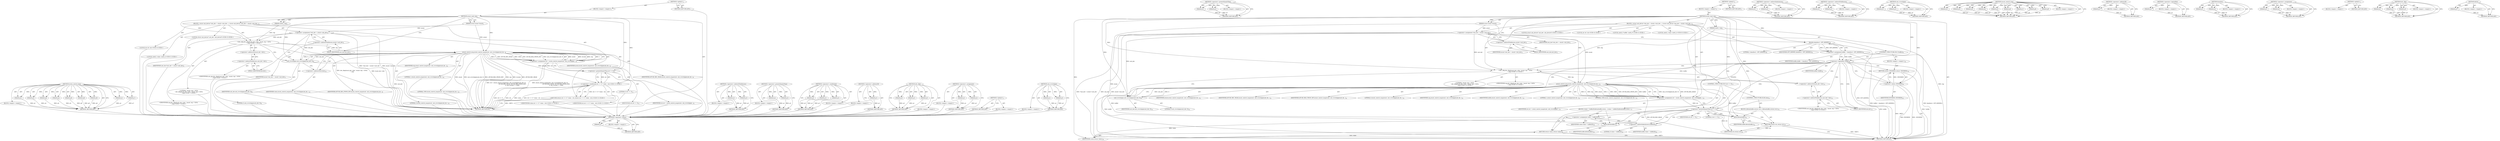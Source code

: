 digraph "kfree" {
vulnerable_94 [label=<(METHOD,atusb_control_msg)>];
vulnerable_95 [label=<(PARAM,p1)>];
vulnerable_96 [label=<(PARAM,p2)>];
vulnerable_97 [label=<(PARAM,p3)>];
vulnerable_98 [label=<(PARAM,p4)>];
vulnerable_99 [label=<(PARAM,p5)>];
vulnerable_100 [label=<(PARAM,p6)>];
vulnerable_101 [label=<(PARAM,p7)>];
vulnerable_102 [label=<(PARAM,p8)>];
vulnerable_103 [label=<(PARAM,p9)>];
vulnerable_104 [label=<(BLOCK,&lt;empty&gt;,&lt;empty&gt;)>];
vulnerable_105 [label=<(METHOD_RETURN,ANY)>];
vulnerable_6 [label=<(METHOD,&lt;global&gt;)<SUB>1</SUB>>];
vulnerable_7 [label=<(BLOCK,&lt;empty&gt;,&lt;empty&gt;)<SUB>1</SUB>>];
vulnerable_8 [label=<(METHOD,atusb_read_reg)<SUB>1</SUB>>];
vulnerable_9 [label=<(PARAM,struct atusb *atusb)<SUB>1</SUB>>];
vulnerable_10 [label=<(PARAM,uint8_t reg)<SUB>1</SUB>>];
vulnerable_11 [label=<(BLOCK,{
 	struct usb_device *usb_dev = atusb-&gt;usb_dev...,{
 	struct usb_device *usb_dev = atusb-&gt;usb_dev...)<SUB>2</SUB>>];
vulnerable_12 [label="<(LOCAL,struct usb_device* usb_dev: usb_device*)<SUB>3</SUB>>"];
vulnerable_13 [label=<(&lt;operator&gt;.assignment,*usb_dev = atusb-&gt;usb_dev)<SUB>3</SUB>>];
vulnerable_14 [label=<(IDENTIFIER,usb_dev,*usb_dev = atusb-&gt;usb_dev)<SUB>3</SUB>>];
vulnerable_15 [label=<(&lt;operator&gt;.indirectFieldAccess,atusb-&gt;usb_dev)<SUB>3</SUB>>];
vulnerable_16 [label=<(IDENTIFIER,atusb,*usb_dev = atusb-&gt;usb_dev)<SUB>3</SUB>>];
vulnerable_17 [label=<(FIELD_IDENTIFIER,usb_dev,usb_dev)<SUB>3</SUB>>];
vulnerable_18 [label="<(LOCAL,int ret: int)<SUB>4</SUB>>"];
vulnerable_19 [label="<(LOCAL,uint8_t value: uint8_t)<SUB>5</SUB>>"];
vulnerable_20 [label="<(dev_dbg,dev_dbg(&amp;usb_dev-&gt;dev, &quot;atusb: reg = 0x%x\n&quot;, reg))<SUB>7</SUB>>"];
vulnerable_21 [label=<(&lt;operator&gt;.addressOf,&amp;usb_dev-&gt;dev)<SUB>7</SUB>>];
vulnerable_22 [label=<(&lt;operator&gt;.indirectFieldAccess,usb_dev-&gt;dev)<SUB>7</SUB>>];
vulnerable_23 [label="<(IDENTIFIER,usb_dev,dev_dbg(&amp;usb_dev-&gt;dev, &quot;atusb: reg = 0x%x\n&quot;, reg))<SUB>7</SUB>>"];
vulnerable_24 [label=<(FIELD_IDENTIFIER,dev,dev)<SUB>7</SUB>>];
vulnerable_25 [label="<(LITERAL,&quot;atusb: reg = 0x%x\n&quot;,dev_dbg(&amp;usb_dev-&gt;dev, &quot;atusb: reg = 0x%x\n&quot;, reg))<SUB>7</SUB>>"];
vulnerable_26 [label="<(IDENTIFIER,reg,dev_dbg(&amp;usb_dev-&gt;dev, &quot;atusb: reg = 0x%x\n&quot;, reg))<SUB>7</SUB>>"];
vulnerable_27 [label=<(&lt;operator&gt;.assignment,ret = atusb_control_msg(atusb, usb_rcvctrlpipe(...)<SUB>8</SUB>>];
vulnerable_28 [label=<(IDENTIFIER,ret,ret = atusb_control_msg(atusb, usb_rcvctrlpipe(...)<SUB>8</SUB>>];
vulnerable_29 [label=<(atusb_control_msg,atusb_control_msg(atusb, usb_rcvctrlpipe(usb_de...)<SUB>8</SUB>>];
vulnerable_30 [label=<(IDENTIFIER,atusb,atusb_control_msg(atusb, usb_rcvctrlpipe(usb_de...)<SUB>8</SUB>>];
vulnerable_31 [label=<(usb_rcvctrlpipe,usb_rcvctrlpipe(usb_dev, 0))<SUB>8</SUB>>];
vulnerable_32 [label=<(IDENTIFIER,usb_dev,usb_rcvctrlpipe(usb_dev, 0))<SUB>8</SUB>>];
vulnerable_33 [label=<(LITERAL,0,usb_rcvctrlpipe(usb_dev, 0))<SUB>8</SUB>>];
vulnerable_34 [label=<(IDENTIFIER,ATUSB_REG_READ,atusb_control_msg(atusb, usb_rcvctrlpipe(usb_de...)<SUB>9</SUB>>];
vulnerable_35 [label=<(IDENTIFIER,ATUSB_REQ_FROM_DEV,atusb_control_msg(atusb, usb_rcvctrlpipe(usb_de...)<SUB>9</SUB>>];
vulnerable_36 [label=<(LITERAL,0,atusb_control_msg(atusb, usb_rcvctrlpipe(usb_de...)<SUB>10</SUB>>];
vulnerable_37 [label=<(IDENTIFIER,reg,atusb_control_msg(atusb, usb_rcvctrlpipe(usb_de...)<SUB>10</SUB>>];
vulnerable_38 [label=<(&lt;operator&gt;.addressOf,&amp;value)<SUB>10</SUB>>];
vulnerable_39 [label=<(IDENTIFIER,value,atusb_control_msg(atusb, usb_rcvctrlpipe(usb_de...)<SUB>10</SUB>>];
vulnerable_40 [label=<(LITERAL,1,atusb_control_msg(atusb, usb_rcvctrlpipe(usb_de...)<SUB>10</SUB>>];
vulnerable_41 [label=<(LITERAL,1000,atusb_control_msg(atusb, usb_rcvctrlpipe(usb_de...)<SUB>10</SUB>>];
vulnerable_42 [label="<(RETURN,return ret &gt;= 0 ? value : ret;,return ret &gt;= 0 ? value : ret;)<SUB>11</SUB>>"];
vulnerable_43 [label="<(&lt;operator&gt;.conditional,ret &gt;= 0 ? value : ret)<SUB>11</SUB>>"];
vulnerable_44 [label=<(&lt;operator&gt;.greaterEqualsThan,ret &gt;= 0)<SUB>11</SUB>>];
vulnerable_45 [label=<(IDENTIFIER,ret,ret &gt;= 0)<SUB>11</SUB>>];
vulnerable_46 [label=<(LITERAL,0,ret &gt;= 0)<SUB>11</SUB>>];
vulnerable_47 [label="<(IDENTIFIER,value,ret &gt;= 0 ? value : ret)<SUB>11</SUB>>"];
vulnerable_48 [label="<(IDENTIFIER,ret,ret &gt;= 0 ? value : ret)<SUB>11</SUB>>"];
vulnerable_49 [label=<(METHOD_RETURN,int)<SUB>1</SUB>>];
vulnerable_51 [label=<(METHOD_RETURN,ANY)<SUB>1</SUB>>];
vulnerable_79 [label=<(METHOD,&lt;operator&gt;.indirectFieldAccess)>];
vulnerable_80 [label=<(PARAM,p1)>];
vulnerable_81 [label=<(PARAM,p2)>];
vulnerable_82 [label=<(BLOCK,&lt;empty&gt;,&lt;empty&gt;)>];
vulnerable_83 [label=<(METHOD_RETURN,ANY)>];
vulnerable_117 [label=<(METHOD,&lt;operator&gt;.greaterEqualsThan)>];
vulnerable_118 [label=<(PARAM,p1)>];
vulnerable_119 [label=<(PARAM,p2)>];
vulnerable_120 [label=<(BLOCK,&lt;empty&gt;,&lt;empty&gt;)>];
vulnerable_121 [label=<(METHOD_RETURN,ANY)>];
vulnerable_111 [label=<(METHOD,&lt;operator&gt;.conditional)>];
vulnerable_112 [label=<(PARAM,p1)>];
vulnerable_113 [label=<(PARAM,p2)>];
vulnerable_114 [label=<(PARAM,p3)>];
vulnerable_115 [label=<(BLOCK,&lt;empty&gt;,&lt;empty&gt;)>];
vulnerable_116 [label=<(METHOD_RETURN,ANY)>];
vulnerable_90 [label=<(METHOD,&lt;operator&gt;.addressOf)>];
vulnerable_91 [label=<(PARAM,p1)>];
vulnerable_92 [label=<(BLOCK,&lt;empty&gt;,&lt;empty&gt;)>];
vulnerable_93 [label=<(METHOD_RETURN,ANY)>];
vulnerable_84 [label=<(METHOD,dev_dbg)>];
vulnerable_85 [label=<(PARAM,p1)>];
vulnerable_86 [label=<(PARAM,p2)>];
vulnerable_87 [label=<(PARAM,p3)>];
vulnerable_88 [label=<(BLOCK,&lt;empty&gt;,&lt;empty&gt;)>];
vulnerable_89 [label=<(METHOD_RETURN,ANY)>];
vulnerable_74 [label=<(METHOD,&lt;operator&gt;.assignment)>];
vulnerable_75 [label=<(PARAM,p1)>];
vulnerable_76 [label=<(PARAM,p2)>];
vulnerable_77 [label=<(BLOCK,&lt;empty&gt;,&lt;empty&gt;)>];
vulnerable_78 [label=<(METHOD_RETURN,ANY)>];
vulnerable_68 [label=<(METHOD,&lt;global&gt;)<SUB>1</SUB>>];
vulnerable_69 [label=<(BLOCK,&lt;empty&gt;,&lt;empty&gt;)>];
vulnerable_70 [label=<(METHOD_RETURN,ANY)>];
vulnerable_106 [label=<(METHOD,usb_rcvctrlpipe)>];
vulnerable_107 [label=<(PARAM,p1)>];
vulnerable_108 [label=<(PARAM,p2)>];
vulnerable_109 [label=<(BLOCK,&lt;empty&gt;,&lt;empty&gt;)>];
vulnerable_110 [label=<(METHOD_RETURN,ANY)>];
fixed_120 [label=<(METHOD,&lt;operator&gt;.minus)>];
fixed_121 [label=<(PARAM,p1)>];
fixed_122 [label=<(BLOCK,&lt;empty&gt;,&lt;empty&gt;)>];
fixed_123 [label=<(METHOD_RETURN,ANY)>];
fixed_151 [label=<(METHOD,&lt;operator&gt;.greaterEqualsThan)>];
fixed_152 [label=<(PARAM,p1)>];
fixed_153 [label=<(PARAM,p2)>];
fixed_154 [label=<(BLOCK,&lt;empty&gt;,&lt;empty&gt;)>];
fixed_155 [label=<(METHOD_RETURN,ANY)>];
fixed_6 [label=<(METHOD,&lt;global&gt;)<SUB>1</SUB>>];
fixed_7 [label=<(BLOCK,&lt;empty&gt;,&lt;empty&gt;)<SUB>1</SUB>>];
fixed_8 [label=<(METHOD,atusb_read_reg)<SUB>1</SUB>>];
fixed_9 [label=<(PARAM,struct atusb *atusb)<SUB>1</SUB>>];
fixed_10 [label=<(PARAM,uint8_t reg)<SUB>1</SUB>>];
fixed_11 [label=<(BLOCK,{
 	struct usb_device *usb_dev = atusb-&gt;usb_dev...,{
 	struct usb_device *usb_dev = atusb-&gt;usb_dev...)<SUB>2</SUB>>];
fixed_12 [label="<(LOCAL,struct usb_device* usb_dev: usb_device*)<SUB>3</SUB>>"];
fixed_13 [label=<(&lt;operator&gt;.assignment,*usb_dev = atusb-&gt;usb_dev)<SUB>3</SUB>>];
fixed_14 [label=<(IDENTIFIER,usb_dev,*usb_dev = atusb-&gt;usb_dev)<SUB>3</SUB>>];
fixed_15 [label=<(&lt;operator&gt;.indirectFieldAccess,atusb-&gt;usb_dev)<SUB>3</SUB>>];
fixed_16 [label=<(IDENTIFIER,atusb,*usb_dev = atusb-&gt;usb_dev)<SUB>3</SUB>>];
fixed_17 [label=<(FIELD_IDENTIFIER,usb_dev,usb_dev)<SUB>3</SUB>>];
fixed_18 [label="<(LOCAL,int ret: int)<SUB>4</SUB>>"];
fixed_19 [label="<(LOCAL,uint8_t* buffer: uint8_t*)<SUB>5</SUB>>"];
fixed_20 [label="<(LOCAL,uint8_t value: uint8_t)<SUB>6</SUB>>"];
fixed_21 [label=<(&lt;operator&gt;.assignment,buffer = kmalloc(1, GFP_KERNEL))<SUB>8</SUB>>];
fixed_22 [label=<(IDENTIFIER,buffer,buffer = kmalloc(1, GFP_KERNEL))<SUB>8</SUB>>];
fixed_23 [label=<(kmalloc,kmalloc(1, GFP_KERNEL))<SUB>8</SUB>>];
fixed_24 [label=<(LITERAL,1,kmalloc(1, GFP_KERNEL))<SUB>8</SUB>>];
fixed_25 [label=<(IDENTIFIER,GFP_KERNEL,kmalloc(1, GFP_KERNEL))<SUB>8</SUB>>];
fixed_26 [label=<(CONTROL_STRUCTURE,IF,if (!buffer))<SUB>9</SUB>>];
fixed_27 [label=<(&lt;operator&gt;.logicalNot,!buffer)<SUB>9</SUB>>];
fixed_28 [label=<(IDENTIFIER,buffer,!buffer)<SUB>9</SUB>>];
fixed_29 [label=<(BLOCK,&lt;empty&gt;,&lt;empty&gt;)<SUB>10</SUB>>];
fixed_30 [label=<(RETURN,return -ENOMEM;,return -ENOMEM;)<SUB>10</SUB>>];
fixed_31 [label=<(&lt;operator&gt;.minus,-ENOMEM)<SUB>10</SUB>>];
fixed_32 [label=<(IDENTIFIER,ENOMEM,-ENOMEM)<SUB>10</SUB>>];
fixed_33 [label="<(dev_dbg,dev_dbg(&amp;usb_dev-&gt;dev, &quot;atusb: reg = 0x%x\n&quot;, reg))<SUB>12</SUB>>"];
fixed_34 [label=<(&lt;operator&gt;.addressOf,&amp;usb_dev-&gt;dev)<SUB>12</SUB>>];
fixed_35 [label=<(&lt;operator&gt;.indirectFieldAccess,usb_dev-&gt;dev)<SUB>12</SUB>>];
fixed_36 [label="<(IDENTIFIER,usb_dev,dev_dbg(&amp;usb_dev-&gt;dev, &quot;atusb: reg = 0x%x\n&quot;, reg))<SUB>12</SUB>>"];
fixed_37 [label=<(FIELD_IDENTIFIER,dev,dev)<SUB>12</SUB>>];
fixed_38 [label="<(LITERAL,&quot;atusb: reg = 0x%x\n&quot;,dev_dbg(&amp;usb_dev-&gt;dev, &quot;atusb: reg = 0x%x\n&quot;, reg))<SUB>12</SUB>>"];
fixed_39 [label="<(IDENTIFIER,reg,dev_dbg(&amp;usb_dev-&gt;dev, &quot;atusb: reg = 0x%x\n&quot;, reg))<SUB>12</SUB>>"];
fixed_40 [label=<(&lt;operator&gt;.assignment,ret = atusb_control_msg(atusb, usb_rcvctrlpipe(...)<SUB>13</SUB>>];
fixed_41 [label=<(IDENTIFIER,ret,ret = atusb_control_msg(atusb, usb_rcvctrlpipe(...)<SUB>13</SUB>>];
fixed_42 [label=<(atusb_control_msg,atusb_control_msg(atusb, usb_rcvctrlpipe(usb_de...)<SUB>13</SUB>>];
fixed_43 [label=<(IDENTIFIER,atusb,atusb_control_msg(atusb, usb_rcvctrlpipe(usb_de...)<SUB>13</SUB>>];
fixed_44 [label=<(usb_rcvctrlpipe,usb_rcvctrlpipe(usb_dev, 0))<SUB>13</SUB>>];
fixed_45 [label=<(IDENTIFIER,usb_dev,usb_rcvctrlpipe(usb_dev, 0))<SUB>13</SUB>>];
fixed_46 [label=<(LITERAL,0,usb_rcvctrlpipe(usb_dev, 0))<SUB>13</SUB>>];
fixed_47 [label=<(IDENTIFIER,ATUSB_REG_READ,atusb_control_msg(atusb, usb_rcvctrlpipe(usb_de...)<SUB>14</SUB>>];
fixed_48 [label=<(IDENTIFIER,ATUSB_REQ_FROM_DEV,atusb_control_msg(atusb, usb_rcvctrlpipe(usb_de...)<SUB>14</SUB>>];
fixed_49 [label=<(LITERAL,0,atusb_control_msg(atusb, usb_rcvctrlpipe(usb_de...)<SUB>15</SUB>>];
fixed_50 [label=<(IDENTIFIER,reg,atusb_control_msg(atusb, usb_rcvctrlpipe(usb_de...)<SUB>15</SUB>>];
fixed_51 [label=<(IDENTIFIER,buffer,atusb_control_msg(atusb, usb_rcvctrlpipe(usb_de...)<SUB>15</SUB>>];
fixed_52 [label=<(LITERAL,1,atusb_control_msg(atusb, usb_rcvctrlpipe(usb_de...)<SUB>15</SUB>>];
fixed_53 [label=<(LITERAL,1000,atusb_control_msg(atusb, usb_rcvctrlpipe(usb_de...)<SUB>15</SUB>>];
fixed_54 [label=<(CONTROL_STRUCTURE,IF,if (ret &gt;= 0))<SUB>17</SUB>>];
fixed_55 [label=<(&lt;operator&gt;.greaterEqualsThan,ret &gt;= 0)<SUB>17</SUB>>];
fixed_56 [label=<(IDENTIFIER,ret,ret &gt;= 0)<SUB>17</SUB>>];
fixed_57 [label=<(LITERAL,0,ret &gt;= 0)<SUB>17</SUB>>];
fixed_58 [label=<(BLOCK,{
		value = buffer[0];
		kfree(buffer);
		retur...,{
		value = buffer[0];
		kfree(buffer);
		retur...)<SUB>17</SUB>>];
fixed_59 [label=<(&lt;operator&gt;.assignment,value = buffer[0])<SUB>18</SUB>>];
fixed_60 [label=<(IDENTIFIER,value,value = buffer[0])<SUB>18</SUB>>];
fixed_61 [label=<(&lt;operator&gt;.indirectIndexAccess,buffer[0])<SUB>18</SUB>>];
fixed_62 [label=<(IDENTIFIER,buffer,value = buffer[0])<SUB>18</SUB>>];
fixed_63 [label=<(LITERAL,0,value = buffer[0])<SUB>18</SUB>>];
fixed_64 [label=<(kfree,kfree(buffer))<SUB>19</SUB>>];
fixed_65 [label=<(IDENTIFIER,buffer,kfree(buffer))<SUB>19</SUB>>];
fixed_66 [label=<(RETURN,return value;,return value;)<SUB>20</SUB>>];
fixed_67 [label=<(IDENTIFIER,value,return value;)<SUB>20</SUB>>];
fixed_68 [label=<(CONTROL_STRUCTURE,ELSE,else)<SUB>21</SUB>>];
fixed_69 [label=<(BLOCK,{
		kfree(buffer);
		return ret;
	},{
		kfree(buffer);
		return ret;
	})<SUB>21</SUB>>];
fixed_70 [label=<(kfree,kfree(buffer))<SUB>22</SUB>>];
fixed_71 [label=<(IDENTIFIER,buffer,kfree(buffer))<SUB>22</SUB>>];
fixed_72 [label=<(RETURN,return ret;,return ret;)<SUB>23</SUB>>];
fixed_73 [label=<(IDENTIFIER,ret,return ret;)<SUB>23</SUB>>];
fixed_74 [label=<(METHOD_RETURN,int)<SUB>1</SUB>>];
fixed_76 [label=<(METHOD_RETURN,ANY)<SUB>1</SUB>>];
fixed_156 [label=<(METHOD,&lt;operator&gt;.indirectIndexAccess)>];
fixed_157 [label=<(PARAM,p1)>];
fixed_158 [label=<(PARAM,p2)>];
fixed_159 [label=<(BLOCK,&lt;empty&gt;,&lt;empty&gt;)>];
fixed_160 [label=<(METHOD_RETURN,ANY)>];
fixed_106 [label=<(METHOD,&lt;operator&gt;.indirectFieldAccess)>];
fixed_107 [label=<(PARAM,p1)>];
fixed_108 [label=<(PARAM,p2)>];
fixed_109 [label=<(BLOCK,&lt;empty&gt;,&lt;empty&gt;)>];
fixed_110 [label=<(METHOD_RETURN,ANY)>];
fixed_146 [label=<(METHOD,usb_rcvctrlpipe)>];
fixed_147 [label=<(PARAM,p1)>];
fixed_148 [label=<(PARAM,p2)>];
fixed_149 [label=<(BLOCK,&lt;empty&gt;,&lt;empty&gt;)>];
fixed_150 [label=<(METHOD_RETURN,ANY)>];
fixed_134 [label=<(METHOD,atusb_control_msg)>];
fixed_135 [label=<(PARAM,p1)>];
fixed_136 [label=<(PARAM,p2)>];
fixed_137 [label=<(PARAM,p3)>];
fixed_138 [label=<(PARAM,p4)>];
fixed_139 [label=<(PARAM,p5)>];
fixed_140 [label=<(PARAM,p6)>];
fixed_141 [label=<(PARAM,p7)>];
fixed_142 [label=<(PARAM,p8)>];
fixed_143 [label=<(PARAM,p9)>];
fixed_144 [label=<(BLOCK,&lt;empty&gt;,&lt;empty&gt;)>];
fixed_145 [label=<(METHOD_RETURN,ANY)>];
fixed_130 [label=<(METHOD,&lt;operator&gt;.addressOf)>];
fixed_131 [label=<(PARAM,p1)>];
fixed_132 [label=<(BLOCK,&lt;empty&gt;,&lt;empty&gt;)>];
fixed_133 [label=<(METHOD_RETURN,ANY)>];
fixed_116 [label=<(METHOD,&lt;operator&gt;.logicalNot)>];
fixed_117 [label=<(PARAM,p1)>];
fixed_118 [label=<(BLOCK,&lt;empty&gt;,&lt;empty&gt;)>];
fixed_119 [label=<(METHOD_RETURN,ANY)>];
fixed_111 [label=<(METHOD,kmalloc)>];
fixed_112 [label=<(PARAM,p1)>];
fixed_113 [label=<(PARAM,p2)>];
fixed_114 [label=<(BLOCK,&lt;empty&gt;,&lt;empty&gt;)>];
fixed_115 [label=<(METHOD_RETURN,ANY)>];
fixed_101 [label=<(METHOD,&lt;operator&gt;.assignment)>];
fixed_102 [label=<(PARAM,p1)>];
fixed_103 [label=<(PARAM,p2)>];
fixed_104 [label=<(BLOCK,&lt;empty&gt;,&lt;empty&gt;)>];
fixed_105 [label=<(METHOD_RETURN,ANY)>];
fixed_95 [label=<(METHOD,&lt;global&gt;)<SUB>1</SUB>>];
fixed_96 [label=<(BLOCK,&lt;empty&gt;,&lt;empty&gt;)>];
fixed_97 [label=<(METHOD_RETURN,ANY)>];
fixed_124 [label=<(METHOD,dev_dbg)>];
fixed_125 [label=<(PARAM,p1)>];
fixed_126 [label=<(PARAM,p2)>];
fixed_127 [label=<(PARAM,p3)>];
fixed_128 [label=<(BLOCK,&lt;empty&gt;,&lt;empty&gt;)>];
fixed_129 [label=<(METHOD_RETURN,ANY)>];
fixed_161 [label=<(METHOD,kfree)>];
fixed_162 [label=<(PARAM,p1)>];
fixed_163 [label=<(BLOCK,&lt;empty&gt;,&lt;empty&gt;)>];
fixed_164 [label=<(METHOD_RETURN,ANY)>];
vulnerable_94 -> vulnerable_95  [key=0, label="AST: "];
vulnerable_94 -> vulnerable_95  [key=1, label="DDG: "];
vulnerable_94 -> vulnerable_104  [key=0, label="AST: "];
vulnerable_94 -> vulnerable_96  [key=0, label="AST: "];
vulnerable_94 -> vulnerable_96  [key=1, label="DDG: "];
vulnerable_94 -> vulnerable_105  [key=0, label="AST: "];
vulnerable_94 -> vulnerable_105  [key=1, label="CFG: "];
vulnerable_94 -> vulnerable_97  [key=0, label="AST: "];
vulnerable_94 -> vulnerable_97  [key=1, label="DDG: "];
vulnerable_94 -> vulnerable_98  [key=0, label="AST: "];
vulnerable_94 -> vulnerable_98  [key=1, label="DDG: "];
vulnerable_94 -> vulnerable_99  [key=0, label="AST: "];
vulnerable_94 -> vulnerable_99  [key=1, label="DDG: "];
vulnerable_94 -> vulnerable_100  [key=0, label="AST: "];
vulnerable_94 -> vulnerable_100  [key=1, label="DDG: "];
vulnerable_94 -> vulnerable_101  [key=0, label="AST: "];
vulnerable_94 -> vulnerable_101  [key=1, label="DDG: "];
vulnerable_94 -> vulnerable_102  [key=0, label="AST: "];
vulnerable_94 -> vulnerable_102  [key=1, label="DDG: "];
vulnerable_94 -> vulnerable_103  [key=0, label="AST: "];
vulnerable_94 -> vulnerable_103  [key=1, label="DDG: "];
vulnerable_95 -> vulnerable_105  [key=0, label="DDG: p1"];
vulnerable_96 -> vulnerable_105  [key=0, label="DDG: p2"];
vulnerable_97 -> vulnerable_105  [key=0, label="DDG: p3"];
vulnerable_98 -> vulnerable_105  [key=0, label="DDG: p4"];
vulnerable_99 -> vulnerable_105  [key=0, label="DDG: p5"];
vulnerable_100 -> vulnerable_105  [key=0, label="DDG: p6"];
vulnerable_101 -> vulnerable_105  [key=0, label="DDG: p7"];
vulnerable_102 -> vulnerable_105  [key=0, label="DDG: p8"];
vulnerable_103 -> vulnerable_105  [key=0, label="DDG: p9"];
vulnerable_104 -> fixed_120  [key=0];
vulnerable_105 -> fixed_120  [key=0];
vulnerable_6 -> vulnerable_7  [key=0, label="AST: "];
vulnerable_6 -> vulnerable_51  [key=0, label="AST: "];
vulnerable_6 -> vulnerable_51  [key=1, label="CFG: "];
vulnerable_7 -> vulnerable_8  [key=0, label="AST: "];
vulnerable_8 -> vulnerable_9  [key=0, label="AST: "];
vulnerable_8 -> vulnerable_9  [key=1, label="DDG: "];
vulnerable_8 -> vulnerable_10  [key=0, label="AST: "];
vulnerable_8 -> vulnerable_10  [key=1, label="DDG: "];
vulnerable_8 -> vulnerable_11  [key=0, label="AST: "];
vulnerable_8 -> vulnerable_49  [key=0, label="AST: "];
vulnerable_8 -> vulnerable_17  [key=0, label="CFG: "];
vulnerable_8 -> vulnerable_20  [key=0, label="DDG: "];
vulnerable_8 -> vulnerable_43  [key=0, label="DDG: "];
vulnerable_8 -> vulnerable_29  [key=0, label="DDG: "];
vulnerable_8 -> vulnerable_31  [key=0, label="DDG: "];
vulnerable_8 -> vulnerable_44  [key=0, label="DDG: "];
vulnerable_9 -> vulnerable_13  [key=0, label="DDG: atusb"];
vulnerable_9 -> vulnerable_29  [key=0, label="DDG: atusb"];
vulnerable_10 -> vulnerable_20  [key=0, label="DDG: reg"];
vulnerable_11 -> vulnerable_12  [key=0, label="AST: "];
vulnerable_11 -> vulnerable_13  [key=0, label="AST: "];
vulnerable_11 -> vulnerable_18  [key=0, label="AST: "];
vulnerable_11 -> vulnerable_19  [key=0, label="AST: "];
vulnerable_11 -> vulnerable_20  [key=0, label="AST: "];
vulnerable_11 -> vulnerable_27  [key=0, label="AST: "];
vulnerable_11 -> vulnerable_42  [key=0, label="AST: "];
vulnerable_12 -> fixed_120  [key=0];
vulnerable_13 -> vulnerable_14  [key=0, label="AST: "];
vulnerable_13 -> vulnerable_15  [key=0, label="AST: "];
vulnerable_13 -> vulnerable_24  [key=0, label="CFG: "];
vulnerable_13 -> vulnerable_49  [key=0, label="DDG: atusb-&gt;usb_dev"];
vulnerable_13 -> vulnerable_49  [key=1, label="DDG: *usb_dev = atusb-&gt;usb_dev"];
vulnerable_13 -> vulnerable_20  [key=0, label="DDG: usb_dev"];
vulnerable_13 -> vulnerable_31  [key=0, label="DDG: usb_dev"];
vulnerable_14 -> fixed_120  [key=0];
vulnerable_15 -> vulnerable_16  [key=0, label="AST: "];
vulnerable_15 -> vulnerable_17  [key=0, label="AST: "];
vulnerable_15 -> vulnerable_13  [key=0, label="CFG: "];
vulnerable_16 -> fixed_120  [key=0];
vulnerable_17 -> vulnerable_15  [key=0, label="CFG: "];
vulnerable_18 -> fixed_120  [key=0];
vulnerable_19 -> fixed_120  [key=0];
vulnerable_20 -> vulnerable_21  [key=0, label="AST: "];
vulnerable_20 -> vulnerable_25  [key=0, label="AST: "];
vulnerable_20 -> vulnerable_26  [key=0, label="AST: "];
vulnerable_20 -> vulnerable_31  [key=0, label="CFG: "];
vulnerable_20 -> vulnerable_49  [key=0, label="DDG: &amp;usb_dev-&gt;dev"];
vulnerable_20 -> vulnerable_49  [key=1, label="DDG: dev_dbg(&amp;usb_dev-&gt;dev, &quot;atusb: reg = 0x%x\n&quot;, reg)"];
vulnerable_20 -> vulnerable_29  [key=0, label="DDG: reg"];
vulnerable_21 -> vulnerable_22  [key=0, label="AST: "];
vulnerable_21 -> vulnerable_20  [key=0, label="CFG: "];
vulnerable_22 -> vulnerable_23  [key=0, label="AST: "];
vulnerable_22 -> vulnerable_24  [key=0, label="AST: "];
vulnerable_22 -> vulnerable_21  [key=0, label="CFG: "];
vulnerable_23 -> fixed_120  [key=0];
vulnerable_24 -> vulnerable_22  [key=0, label="CFG: "];
vulnerable_25 -> fixed_120  [key=0];
vulnerable_26 -> fixed_120  [key=0];
vulnerable_27 -> vulnerable_28  [key=0, label="AST: "];
vulnerable_27 -> vulnerable_29  [key=0, label="AST: "];
vulnerable_27 -> vulnerable_44  [key=0, label="CFG: "];
vulnerable_27 -> vulnerable_44  [key=1, label="DDG: ret"];
vulnerable_27 -> vulnerable_49  [key=0, label="DDG: atusb_control_msg(atusb, usb_rcvctrlpipe(usb_dev, 0),
 				ATUSB_REG_READ, ATUSB_REQ_FROM_DEV,
				0, reg, &amp;value, 1, 1000)"];
vulnerable_27 -> vulnerable_49  [key=1, label="DDG: ret = atusb_control_msg(atusb, usb_rcvctrlpipe(usb_dev, 0),
 				ATUSB_REG_READ, ATUSB_REQ_FROM_DEV,
				0, reg, &amp;value, 1, 1000)"];
vulnerable_28 -> fixed_120  [key=0];
vulnerable_29 -> vulnerable_30  [key=0, label="AST: "];
vulnerable_29 -> vulnerable_31  [key=0, label="AST: "];
vulnerable_29 -> vulnerable_34  [key=0, label="AST: "];
vulnerable_29 -> vulnerable_35  [key=0, label="AST: "];
vulnerable_29 -> vulnerable_36  [key=0, label="AST: "];
vulnerable_29 -> vulnerable_37  [key=0, label="AST: "];
vulnerable_29 -> vulnerable_38  [key=0, label="AST: "];
vulnerable_29 -> vulnerable_40  [key=0, label="AST: "];
vulnerable_29 -> vulnerable_41  [key=0, label="AST: "];
vulnerable_29 -> vulnerable_27  [key=0, label="CFG: "];
vulnerable_29 -> vulnerable_27  [key=1, label="DDG: &amp;value"];
vulnerable_29 -> vulnerable_27  [key=2, label="DDG: 1"];
vulnerable_29 -> vulnerable_27  [key=3, label="DDG: 0"];
vulnerable_29 -> vulnerable_27  [key=4, label="DDG: ATUSB_REG_READ"];
vulnerable_29 -> vulnerable_27  [key=5, label="DDG: 1000"];
vulnerable_29 -> vulnerable_27  [key=6, label="DDG: usb_rcvctrlpipe(usb_dev, 0)"];
vulnerable_29 -> vulnerable_27  [key=7, label="DDG: atusb"];
vulnerable_29 -> vulnerable_27  [key=8, label="DDG: reg"];
vulnerable_29 -> vulnerable_27  [key=9, label="DDG: ATUSB_REQ_FROM_DEV"];
vulnerable_29 -> vulnerable_49  [key=0, label="DDG: atusb"];
vulnerable_29 -> vulnerable_49  [key=1, label="DDG: usb_rcvctrlpipe(usb_dev, 0)"];
vulnerable_29 -> vulnerable_49  [key=2, label="DDG: ATUSB_REQ_FROM_DEV"];
vulnerable_29 -> vulnerable_49  [key=3, label="DDG: reg"];
vulnerable_29 -> vulnerable_49  [key=4, label="DDG: &amp;value"];
vulnerable_29 -> vulnerable_49  [key=5, label="DDG: ATUSB_REG_READ"];
vulnerable_29 -> vulnerable_43  [key=0, label="DDG: &amp;value"];
vulnerable_30 -> fixed_120  [key=0];
vulnerable_31 -> vulnerable_32  [key=0, label="AST: "];
vulnerable_31 -> vulnerable_33  [key=0, label="AST: "];
vulnerable_31 -> vulnerable_38  [key=0, label="CFG: "];
vulnerable_31 -> vulnerable_49  [key=0, label="DDG: usb_dev"];
vulnerable_31 -> vulnerable_29  [key=0, label="DDG: usb_dev"];
vulnerable_31 -> vulnerable_29  [key=1, label="DDG: 0"];
vulnerable_32 -> fixed_120  [key=0];
vulnerable_33 -> fixed_120  [key=0];
vulnerable_34 -> fixed_120  [key=0];
vulnerable_35 -> fixed_120  [key=0];
vulnerable_36 -> fixed_120  [key=0];
vulnerable_37 -> fixed_120  [key=0];
vulnerable_38 -> vulnerable_39  [key=0, label="AST: "];
vulnerable_38 -> vulnerable_29  [key=0, label="CFG: "];
vulnerable_39 -> fixed_120  [key=0];
vulnerable_40 -> fixed_120  [key=0];
vulnerable_41 -> fixed_120  [key=0];
vulnerable_42 -> vulnerable_43  [key=0, label="AST: "];
vulnerable_42 -> vulnerable_49  [key=0, label="CFG: "];
vulnerable_42 -> vulnerable_49  [key=1, label="DDG: &lt;RET&gt;"];
vulnerable_43 -> vulnerable_44  [key=0, label="AST: "];
vulnerable_43 -> vulnerable_47  [key=0, label="AST: "];
vulnerable_43 -> vulnerable_48  [key=0, label="AST: "];
vulnerable_43 -> vulnerable_42  [key=0, label="CFG: "];
vulnerable_43 -> vulnerable_42  [key=1, label="DDG: ret &gt;= 0 ? value : ret"];
vulnerable_43 -> vulnerable_49  [key=0, label="DDG: ret &gt;= 0"];
vulnerable_43 -> vulnerable_49  [key=1, label="DDG: ret"];
vulnerable_43 -> vulnerable_49  [key=2, label="DDG: value"];
vulnerable_43 -> vulnerable_49  [key=3, label="DDG: ret &gt;= 0 ? value : ret"];
vulnerable_44 -> vulnerable_45  [key=0, label="AST: "];
vulnerable_44 -> vulnerable_46  [key=0, label="AST: "];
vulnerable_44 -> vulnerable_43  [key=0, label="CFG: "];
vulnerable_44 -> vulnerable_43  [key=1, label="DDG: ret"];
vulnerable_45 -> fixed_120  [key=0];
vulnerable_46 -> fixed_120  [key=0];
vulnerable_47 -> fixed_120  [key=0];
vulnerable_48 -> fixed_120  [key=0];
vulnerable_49 -> fixed_120  [key=0];
vulnerable_51 -> fixed_120  [key=0];
vulnerable_79 -> vulnerable_80  [key=0, label="AST: "];
vulnerable_79 -> vulnerable_80  [key=1, label="DDG: "];
vulnerable_79 -> vulnerable_82  [key=0, label="AST: "];
vulnerable_79 -> vulnerable_81  [key=0, label="AST: "];
vulnerable_79 -> vulnerable_81  [key=1, label="DDG: "];
vulnerable_79 -> vulnerable_83  [key=0, label="AST: "];
vulnerable_79 -> vulnerable_83  [key=1, label="CFG: "];
vulnerable_80 -> vulnerable_83  [key=0, label="DDG: p1"];
vulnerable_81 -> vulnerable_83  [key=0, label="DDG: p2"];
vulnerable_82 -> fixed_120  [key=0];
vulnerable_83 -> fixed_120  [key=0];
vulnerable_117 -> vulnerable_118  [key=0, label="AST: "];
vulnerable_117 -> vulnerable_118  [key=1, label="DDG: "];
vulnerable_117 -> vulnerable_120  [key=0, label="AST: "];
vulnerable_117 -> vulnerable_119  [key=0, label="AST: "];
vulnerable_117 -> vulnerable_119  [key=1, label="DDG: "];
vulnerable_117 -> vulnerable_121  [key=0, label="AST: "];
vulnerable_117 -> vulnerable_121  [key=1, label="CFG: "];
vulnerable_118 -> vulnerable_121  [key=0, label="DDG: p1"];
vulnerable_119 -> vulnerable_121  [key=0, label="DDG: p2"];
vulnerable_120 -> fixed_120  [key=0];
vulnerable_121 -> fixed_120  [key=0];
vulnerable_111 -> vulnerable_112  [key=0, label="AST: "];
vulnerable_111 -> vulnerable_112  [key=1, label="DDG: "];
vulnerable_111 -> vulnerable_115  [key=0, label="AST: "];
vulnerable_111 -> vulnerable_113  [key=0, label="AST: "];
vulnerable_111 -> vulnerable_113  [key=1, label="DDG: "];
vulnerable_111 -> vulnerable_116  [key=0, label="AST: "];
vulnerable_111 -> vulnerable_116  [key=1, label="CFG: "];
vulnerable_111 -> vulnerable_114  [key=0, label="AST: "];
vulnerable_111 -> vulnerable_114  [key=1, label="DDG: "];
vulnerable_112 -> vulnerable_116  [key=0, label="DDG: p1"];
vulnerable_113 -> vulnerable_116  [key=0, label="DDG: p2"];
vulnerable_114 -> vulnerable_116  [key=0, label="DDG: p3"];
vulnerable_115 -> fixed_120  [key=0];
vulnerable_116 -> fixed_120  [key=0];
vulnerable_90 -> vulnerable_91  [key=0, label="AST: "];
vulnerable_90 -> vulnerable_91  [key=1, label="DDG: "];
vulnerable_90 -> vulnerable_92  [key=0, label="AST: "];
vulnerable_90 -> vulnerable_93  [key=0, label="AST: "];
vulnerable_90 -> vulnerable_93  [key=1, label="CFG: "];
vulnerable_91 -> vulnerable_93  [key=0, label="DDG: p1"];
vulnerable_92 -> fixed_120  [key=0];
vulnerable_93 -> fixed_120  [key=0];
vulnerable_84 -> vulnerable_85  [key=0, label="AST: "];
vulnerable_84 -> vulnerable_85  [key=1, label="DDG: "];
vulnerable_84 -> vulnerable_88  [key=0, label="AST: "];
vulnerable_84 -> vulnerable_86  [key=0, label="AST: "];
vulnerable_84 -> vulnerable_86  [key=1, label="DDG: "];
vulnerable_84 -> vulnerable_89  [key=0, label="AST: "];
vulnerable_84 -> vulnerable_89  [key=1, label="CFG: "];
vulnerable_84 -> vulnerable_87  [key=0, label="AST: "];
vulnerable_84 -> vulnerable_87  [key=1, label="DDG: "];
vulnerable_85 -> vulnerable_89  [key=0, label="DDG: p1"];
vulnerable_86 -> vulnerable_89  [key=0, label="DDG: p2"];
vulnerable_87 -> vulnerable_89  [key=0, label="DDG: p3"];
vulnerable_88 -> fixed_120  [key=0];
vulnerable_89 -> fixed_120  [key=0];
vulnerable_74 -> vulnerable_75  [key=0, label="AST: "];
vulnerable_74 -> vulnerable_75  [key=1, label="DDG: "];
vulnerable_74 -> vulnerable_77  [key=0, label="AST: "];
vulnerable_74 -> vulnerable_76  [key=0, label="AST: "];
vulnerable_74 -> vulnerable_76  [key=1, label="DDG: "];
vulnerable_74 -> vulnerable_78  [key=0, label="AST: "];
vulnerable_74 -> vulnerable_78  [key=1, label="CFG: "];
vulnerable_75 -> vulnerable_78  [key=0, label="DDG: p1"];
vulnerable_76 -> vulnerable_78  [key=0, label="DDG: p2"];
vulnerable_77 -> fixed_120  [key=0];
vulnerable_78 -> fixed_120  [key=0];
vulnerable_68 -> vulnerable_69  [key=0, label="AST: "];
vulnerable_68 -> vulnerable_70  [key=0, label="AST: "];
vulnerable_68 -> vulnerable_70  [key=1, label="CFG: "];
vulnerable_69 -> fixed_120  [key=0];
vulnerable_70 -> fixed_120  [key=0];
vulnerable_106 -> vulnerable_107  [key=0, label="AST: "];
vulnerable_106 -> vulnerable_107  [key=1, label="DDG: "];
vulnerable_106 -> vulnerable_109  [key=0, label="AST: "];
vulnerable_106 -> vulnerable_108  [key=0, label="AST: "];
vulnerable_106 -> vulnerable_108  [key=1, label="DDG: "];
vulnerable_106 -> vulnerable_110  [key=0, label="AST: "];
vulnerable_106 -> vulnerable_110  [key=1, label="CFG: "];
vulnerable_107 -> vulnerable_110  [key=0, label="DDG: p1"];
vulnerable_108 -> vulnerable_110  [key=0, label="DDG: p2"];
vulnerable_109 -> fixed_120  [key=0];
vulnerable_110 -> fixed_120  [key=0];
fixed_120 -> fixed_121  [key=0, label="AST: "];
fixed_120 -> fixed_121  [key=1, label="DDG: "];
fixed_120 -> fixed_122  [key=0, label="AST: "];
fixed_120 -> fixed_123  [key=0, label="AST: "];
fixed_120 -> fixed_123  [key=1, label="CFG: "];
fixed_121 -> fixed_123  [key=0, label="DDG: p1"];
fixed_151 -> fixed_152  [key=0, label="AST: "];
fixed_151 -> fixed_152  [key=1, label="DDG: "];
fixed_151 -> fixed_154  [key=0, label="AST: "];
fixed_151 -> fixed_153  [key=0, label="AST: "];
fixed_151 -> fixed_153  [key=1, label="DDG: "];
fixed_151 -> fixed_155  [key=0, label="AST: "];
fixed_151 -> fixed_155  [key=1, label="CFG: "];
fixed_152 -> fixed_155  [key=0, label="DDG: p1"];
fixed_153 -> fixed_155  [key=0, label="DDG: p2"];
fixed_6 -> fixed_7  [key=0, label="AST: "];
fixed_6 -> fixed_76  [key=0, label="AST: "];
fixed_6 -> fixed_76  [key=1, label="CFG: "];
fixed_7 -> fixed_8  [key=0, label="AST: "];
fixed_8 -> fixed_9  [key=0, label="AST: "];
fixed_8 -> fixed_9  [key=1, label="DDG: "];
fixed_8 -> fixed_10  [key=0, label="AST: "];
fixed_8 -> fixed_10  [key=1, label="DDG: "];
fixed_8 -> fixed_11  [key=0, label="AST: "];
fixed_8 -> fixed_74  [key=0, label="AST: "];
fixed_8 -> fixed_17  [key=0, label="CFG: "];
fixed_8 -> fixed_33  [key=0, label="DDG: "];
fixed_8 -> fixed_23  [key=0, label="DDG: "];
fixed_8 -> fixed_27  [key=0, label="DDG: "];
fixed_8 -> fixed_42  [key=0, label="DDG: "];
fixed_8 -> fixed_55  [key=0, label="DDG: "];
fixed_8 -> fixed_44  [key=0, label="DDG: "];
fixed_8 -> fixed_64  [key=0, label="DDG: "];
fixed_8 -> fixed_67  [key=0, label="DDG: "];
fixed_8 -> fixed_31  [key=0, label="DDG: "];
fixed_8 -> fixed_70  [key=0, label="DDG: "];
fixed_8 -> fixed_73  [key=0, label="DDG: "];
fixed_9 -> fixed_74  [key=0, label="DDG: atusb"];
fixed_9 -> fixed_13  [key=0, label="DDG: atusb"];
fixed_9 -> fixed_42  [key=0, label="DDG: atusb"];
fixed_10 -> fixed_74  [key=0, label="DDG: reg"];
fixed_10 -> fixed_33  [key=0, label="DDG: reg"];
fixed_11 -> fixed_12  [key=0, label="AST: "];
fixed_11 -> fixed_13  [key=0, label="AST: "];
fixed_11 -> fixed_18  [key=0, label="AST: "];
fixed_11 -> fixed_19  [key=0, label="AST: "];
fixed_11 -> fixed_20  [key=0, label="AST: "];
fixed_11 -> fixed_21  [key=0, label="AST: "];
fixed_11 -> fixed_26  [key=0, label="AST: "];
fixed_11 -> fixed_33  [key=0, label="AST: "];
fixed_11 -> fixed_40  [key=0, label="AST: "];
fixed_11 -> fixed_54  [key=0, label="AST: "];
fixed_13 -> fixed_14  [key=0, label="AST: "];
fixed_13 -> fixed_15  [key=0, label="AST: "];
fixed_13 -> fixed_23  [key=0, label="CFG: "];
fixed_13 -> fixed_74  [key=0, label="DDG: usb_dev"];
fixed_13 -> fixed_74  [key=1, label="DDG: atusb-&gt;usb_dev"];
fixed_13 -> fixed_74  [key=2, label="DDG: *usb_dev = atusb-&gt;usb_dev"];
fixed_13 -> fixed_33  [key=0, label="DDG: usb_dev"];
fixed_13 -> fixed_44  [key=0, label="DDG: usb_dev"];
fixed_15 -> fixed_16  [key=0, label="AST: "];
fixed_15 -> fixed_17  [key=0, label="AST: "];
fixed_15 -> fixed_13  [key=0, label="CFG: "];
fixed_17 -> fixed_15  [key=0, label="CFG: "];
fixed_21 -> fixed_22  [key=0, label="AST: "];
fixed_21 -> fixed_23  [key=0, label="AST: "];
fixed_21 -> fixed_27  [key=0, label="CFG: "];
fixed_21 -> fixed_27  [key=1, label="DDG: buffer"];
fixed_21 -> fixed_74  [key=0, label="DDG: kmalloc(1, GFP_KERNEL)"];
fixed_21 -> fixed_74  [key=1, label="DDG: buffer = kmalloc(1, GFP_KERNEL)"];
fixed_23 -> fixed_24  [key=0, label="AST: "];
fixed_23 -> fixed_25  [key=0, label="AST: "];
fixed_23 -> fixed_21  [key=0, label="CFG: "];
fixed_23 -> fixed_21  [key=1, label="DDG: 1"];
fixed_23 -> fixed_21  [key=2, label="DDG: GFP_KERNEL"];
fixed_23 -> fixed_74  [key=0, label="DDG: GFP_KERNEL"];
fixed_26 -> fixed_27  [key=0, label="AST: "];
fixed_26 -> fixed_29  [key=0, label="AST: "];
fixed_27 -> fixed_28  [key=0, label="AST: "];
fixed_27 -> fixed_31  [key=0, label="CFG: "];
fixed_27 -> fixed_31  [key=1, label="CDG: "];
fixed_27 -> fixed_37  [key=0, label="CFG: "];
fixed_27 -> fixed_37  [key=1, label="CDG: "];
fixed_27 -> fixed_74  [key=0, label="DDG: buffer"];
fixed_27 -> fixed_74  [key=1, label="DDG: !buffer"];
fixed_27 -> fixed_42  [key=0, label="DDG: buffer"];
fixed_27 -> fixed_42  [key=1, label="CDG: "];
fixed_27 -> fixed_30  [key=0, label="CDG: "];
fixed_27 -> fixed_34  [key=0, label="CDG: "];
fixed_27 -> fixed_33  [key=0, label="CDG: "];
fixed_27 -> fixed_40  [key=0, label="CDG: "];
fixed_27 -> fixed_44  [key=0, label="CDG: "];
fixed_27 -> fixed_35  [key=0, label="CDG: "];
fixed_27 -> fixed_55  [key=0, label="CDG: "];
fixed_29 -> fixed_30  [key=0, label="AST: "];
fixed_30 -> fixed_31  [key=0, label="AST: "];
fixed_30 -> fixed_74  [key=0, label="CFG: "];
fixed_30 -> fixed_74  [key=1, label="DDG: &lt;RET&gt;"];
fixed_31 -> fixed_32  [key=0, label="AST: "];
fixed_31 -> fixed_30  [key=0, label="CFG: "];
fixed_31 -> fixed_30  [key=1, label="DDG: -ENOMEM"];
fixed_31 -> fixed_74  [key=0, label="DDG: ENOMEM"];
fixed_31 -> fixed_74  [key=1, label="DDG: -ENOMEM"];
fixed_33 -> fixed_34  [key=0, label="AST: "];
fixed_33 -> fixed_38  [key=0, label="AST: "];
fixed_33 -> fixed_39  [key=0, label="AST: "];
fixed_33 -> fixed_44  [key=0, label="CFG: "];
fixed_33 -> fixed_42  [key=0, label="DDG: reg"];
fixed_34 -> fixed_35  [key=0, label="AST: "];
fixed_34 -> fixed_33  [key=0, label="CFG: "];
fixed_35 -> fixed_36  [key=0, label="AST: "];
fixed_35 -> fixed_37  [key=0, label="AST: "];
fixed_35 -> fixed_34  [key=0, label="CFG: "];
fixed_37 -> fixed_35  [key=0, label="CFG: "];
fixed_40 -> fixed_41  [key=0, label="AST: "];
fixed_40 -> fixed_42  [key=0, label="AST: "];
fixed_40 -> fixed_55  [key=0, label="CFG: "];
fixed_40 -> fixed_55  [key=1, label="DDG: ret"];
fixed_42 -> fixed_43  [key=0, label="AST: "];
fixed_42 -> fixed_44  [key=0, label="AST: "];
fixed_42 -> fixed_47  [key=0, label="AST: "];
fixed_42 -> fixed_48  [key=0, label="AST: "];
fixed_42 -> fixed_49  [key=0, label="AST: "];
fixed_42 -> fixed_50  [key=0, label="AST: "];
fixed_42 -> fixed_51  [key=0, label="AST: "];
fixed_42 -> fixed_52  [key=0, label="AST: "];
fixed_42 -> fixed_53  [key=0, label="AST: "];
fixed_42 -> fixed_40  [key=0, label="CFG: "];
fixed_42 -> fixed_40  [key=1, label="DDG: usb_rcvctrlpipe(usb_dev, 0)"];
fixed_42 -> fixed_40  [key=2, label="DDG: ATUSB_REG_READ"];
fixed_42 -> fixed_40  [key=3, label="DDG: 0"];
fixed_42 -> fixed_40  [key=4, label="DDG: reg"];
fixed_42 -> fixed_40  [key=5, label="DDG: atusb"];
fixed_42 -> fixed_40  [key=6, label="DDG: 1"];
fixed_42 -> fixed_40  [key=7, label="DDG: 1000"];
fixed_42 -> fixed_40  [key=8, label="DDG: ATUSB_REQ_FROM_DEV"];
fixed_42 -> fixed_40  [key=9, label="DDG: buffer"];
fixed_42 -> fixed_74  [key=0, label="DDG: ATUSB_REG_READ"];
fixed_42 -> fixed_59  [key=0, label="DDG: buffer"];
fixed_42 -> fixed_64  [key=0, label="DDG: buffer"];
fixed_42 -> fixed_70  [key=0, label="DDG: buffer"];
fixed_44 -> fixed_45  [key=0, label="AST: "];
fixed_44 -> fixed_46  [key=0, label="AST: "];
fixed_44 -> fixed_42  [key=0, label="CFG: "];
fixed_44 -> fixed_42  [key=1, label="DDG: usb_dev"];
fixed_44 -> fixed_42  [key=2, label="DDG: 0"];
fixed_54 -> fixed_55  [key=0, label="AST: "];
fixed_54 -> fixed_58  [key=0, label="AST: "];
fixed_54 -> fixed_68  [key=0, label="AST: "];
fixed_55 -> fixed_56  [key=0, label="AST: "];
fixed_55 -> fixed_57  [key=0, label="AST: "];
fixed_55 -> fixed_61  [key=0, label="CFG: "];
fixed_55 -> fixed_61  [key=1, label="CDG: "];
fixed_55 -> fixed_70  [key=0, label="CFG: "];
fixed_55 -> fixed_70  [key=1, label="CDG: "];
fixed_55 -> fixed_73  [key=0, label="DDG: ret"];
fixed_55 -> fixed_64  [key=0, label="CDG: "];
fixed_55 -> fixed_66  [key=0, label="CDG: "];
fixed_55 -> fixed_72  [key=0, label="CDG: "];
fixed_55 -> fixed_59  [key=0, label="CDG: "];
fixed_58 -> fixed_59  [key=0, label="AST: "];
fixed_58 -> fixed_64  [key=0, label="AST: "];
fixed_58 -> fixed_66  [key=0, label="AST: "];
fixed_59 -> fixed_60  [key=0, label="AST: "];
fixed_59 -> fixed_61  [key=0, label="AST: "];
fixed_59 -> fixed_64  [key=0, label="CFG: "];
fixed_59 -> fixed_67  [key=0, label="DDG: value"];
fixed_61 -> fixed_62  [key=0, label="AST: "];
fixed_61 -> fixed_63  [key=0, label="AST: "];
fixed_61 -> fixed_59  [key=0, label="CFG: "];
fixed_64 -> fixed_65  [key=0, label="AST: "];
fixed_64 -> fixed_66  [key=0, label="CFG: "];
fixed_66 -> fixed_67  [key=0, label="AST: "];
fixed_66 -> fixed_74  [key=0, label="CFG: "];
fixed_66 -> fixed_74  [key=1, label="DDG: &lt;RET&gt;"];
fixed_67 -> fixed_66  [key=0, label="DDG: value"];
fixed_68 -> fixed_69  [key=0, label="AST: "];
fixed_69 -> fixed_70  [key=0, label="AST: "];
fixed_69 -> fixed_72  [key=0, label="AST: "];
fixed_70 -> fixed_71  [key=0, label="AST: "];
fixed_70 -> fixed_72  [key=0, label="CFG: "];
fixed_72 -> fixed_73  [key=0, label="AST: "];
fixed_72 -> fixed_74  [key=0, label="CFG: "];
fixed_72 -> fixed_74  [key=1, label="DDG: &lt;RET&gt;"];
fixed_73 -> fixed_72  [key=0, label="DDG: ret"];
fixed_156 -> fixed_157  [key=0, label="AST: "];
fixed_156 -> fixed_157  [key=1, label="DDG: "];
fixed_156 -> fixed_159  [key=0, label="AST: "];
fixed_156 -> fixed_158  [key=0, label="AST: "];
fixed_156 -> fixed_158  [key=1, label="DDG: "];
fixed_156 -> fixed_160  [key=0, label="AST: "];
fixed_156 -> fixed_160  [key=1, label="CFG: "];
fixed_157 -> fixed_160  [key=0, label="DDG: p1"];
fixed_158 -> fixed_160  [key=0, label="DDG: p2"];
fixed_106 -> fixed_107  [key=0, label="AST: "];
fixed_106 -> fixed_107  [key=1, label="DDG: "];
fixed_106 -> fixed_109  [key=0, label="AST: "];
fixed_106 -> fixed_108  [key=0, label="AST: "];
fixed_106 -> fixed_108  [key=1, label="DDG: "];
fixed_106 -> fixed_110  [key=0, label="AST: "];
fixed_106 -> fixed_110  [key=1, label="CFG: "];
fixed_107 -> fixed_110  [key=0, label="DDG: p1"];
fixed_108 -> fixed_110  [key=0, label="DDG: p2"];
fixed_146 -> fixed_147  [key=0, label="AST: "];
fixed_146 -> fixed_147  [key=1, label="DDG: "];
fixed_146 -> fixed_149  [key=0, label="AST: "];
fixed_146 -> fixed_148  [key=0, label="AST: "];
fixed_146 -> fixed_148  [key=1, label="DDG: "];
fixed_146 -> fixed_150  [key=0, label="AST: "];
fixed_146 -> fixed_150  [key=1, label="CFG: "];
fixed_147 -> fixed_150  [key=0, label="DDG: p1"];
fixed_148 -> fixed_150  [key=0, label="DDG: p2"];
fixed_134 -> fixed_135  [key=0, label="AST: "];
fixed_134 -> fixed_135  [key=1, label="DDG: "];
fixed_134 -> fixed_144  [key=0, label="AST: "];
fixed_134 -> fixed_136  [key=0, label="AST: "];
fixed_134 -> fixed_136  [key=1, label="DDG: "];
fixed_134 -> fixed_145  [key=0, label="AST: "];
fixed_134 -> fixed_145  [key=1, label="CFG: "];
fixed_134 -> fixed_137  [key=0, label="AST: "];
fixed_134 -> fixed_137  [key=1, label="DDG: "];
fixed_134 -> fixed_138  [key=0, label="AST: "];
fixed_134 -> fixed_138  [key=1, label="DDG: "];
fixed_134 -> fixed_139  [key=0, label="AST: "];
fixed_134 -> fixed_139  [key=1, label="DDG: "];
fixed_134 -> fixed_140  [key=0, label="AST: "];
fixed_134 -> fixed_140  [key=1, label="DDG: "];
fixed_134 -> fixed_141  [key=0, label="AST: "];
fixed_134 -> fixed_141  [key=1, label="DDG: "];
fixed_134 -> fixed_142  [key=0, label="AST: "];
fixed_134 -> fixed_142  [key=1, label="DDG: "];
fixed_134 -> fixed_143  [key=0, label="AST: "];
fixed_134 -> fixed_143  [key=1, label="DDG: "];
fixed_135 -> fixed_145  [key=0, label="DDG: p1"];
fixed_136 -> fixed_145  [key=0, label="DDG: p2"];
fixed_137 -> fixed_145  [key=0, label="DDG: p3"];
fixed_138 -> fixed_145  [key=0, label="DDG: p4"];
fixed_139 -> fixed_145  [key=0, label="DDG: p5"];
fixed_140 -> fixed_145  [key=0, label="DDG: p6"];
fixed_141 -> fixed_145  [key=0, label="DDG: p7"];
fixed_142 -> fixed_145  [key=0, label="DDG: p8"];
fixed_143 -> fixed_145  [key=0, label="DDG: p9"];
fixed_130 -> fixed_131  [key=0, label="AST: "];
fixed_130 -> fixed_131  [key=1, label="DDG: "];
fixed_130 -> fixed_132  [key=0, label="AST: "];
fixed_130 -> fixed_133  [key=0, label="AST: "];
fixed_130 -> fixed_133  [key=1, label="CFG: "];
fixed_131 -> fixed_133  [key=0, label="DDG: p1"];
fixed_116 -> fixed_117  [key=0, label="AST: "];
fixed_116 -> fixed_117  [key=1, label="DDG: "];
fixed_116 -> fixed_118  [key=0, label="AST: "];
fixed_116 -> fixed_119  [key=0, label="AST: "];
fixed_116 -> fixed_119  [key=1, label="CFG: "];
fixed_117 -> fixed_119  [key=0, label="DDG: p1"];
fixed_111 -> fixed_112  [key=0, label="AST: "];
fixed_111 -> fixed_112  [key=1, label="DDG: "];
fixed_111 -> fixed_114  [key=0, label="AST: "];
fixed_111 -> fixed_113  [key=0, label="AST: "];
fixed_111 -> fixed_113  [key=1, label="DDG: "];
fixed_111 -> fixed_115  [key=0, label="AST: "];
fixed_111 -> fixed_115  [key=1, label="CFG: "];
fixed_112 -> fixed_115  [key=0, label="DDG: p1"];
fixed_113 -> fixed_115  [key=0, label="DDG: p2"];
fixed_101 -> fixed_102  [key=0, label="AST: "];
fixed_101 -> fixed_102  [key=1, label="DDG: "];
fixed_101 -> fixed_104  [key=0, label="AST: "];
fixed_101 -> fixed_103  [key=0, label="AST: "];
fixed_101 -> fixed_103  [key=1, label="DDG: "];
fixed_101 -> fixed_105  [key=0, label="AST: "];
fixed_101 -> fixed_105  [key=1, label="CFG: "];
fixed_102 -> fixed_105  [key=0, label="DDG: p1"];
fixed_103 -> fixed_105  [key=0, label="DDG: p2"];
fixed_95 -> fixed_96  [key=0, label="AST: "];
fixed_95 -> fixed_97  [key=0, label="AST: "];
fixed_95 -> fixed_97  [key=1, label="CFG: "];
fixed_124 -> fixed_125  [key=0, label="AST: "];
fixed_124 -> fixed_125  [key=1, label="DDG: "];
fixed_124 -> fixed_128  [key=0, label="AST: "];
fixed_124 -> fixed_126  [key=0, label="AST: "];
fixed_124 -> fixed_126  [key=1, label="DDG: "];
fixed_124 -> fixed_129  [key=0, label="AST: "];
fixed_124 -> fixed_129  [key=1, label="CFG: "];
fixed_124 -> fixed_127  [key=0, label="AST: "];
fixed_124 -> fixed_127  [key=1, label="DDG: "];
fixed_125 -> fixed_129  [key=0, label="DDG: p1"];
fixed_126 -> fixed_129  [key=0, label="DDG: p2"];
fixed_127 -> fixed_129  [key=0, label="DDG: p3"];
fixed_161 -> fixed_162  [key=0, label="AST: "];
fixed_161 -> fixed_162  [key=1, label="DDG: "];
fixed_161 -> fixed_163  [key=0, label="AST: "];
fixed_161 -> fixed_164  [key=0, label="AST: "];
fixed_161 -> fixed_164  [key=1, label="CFG: "];
fixed_162 -> fixed_164  [key=0, label="DDG: p1"];
}
